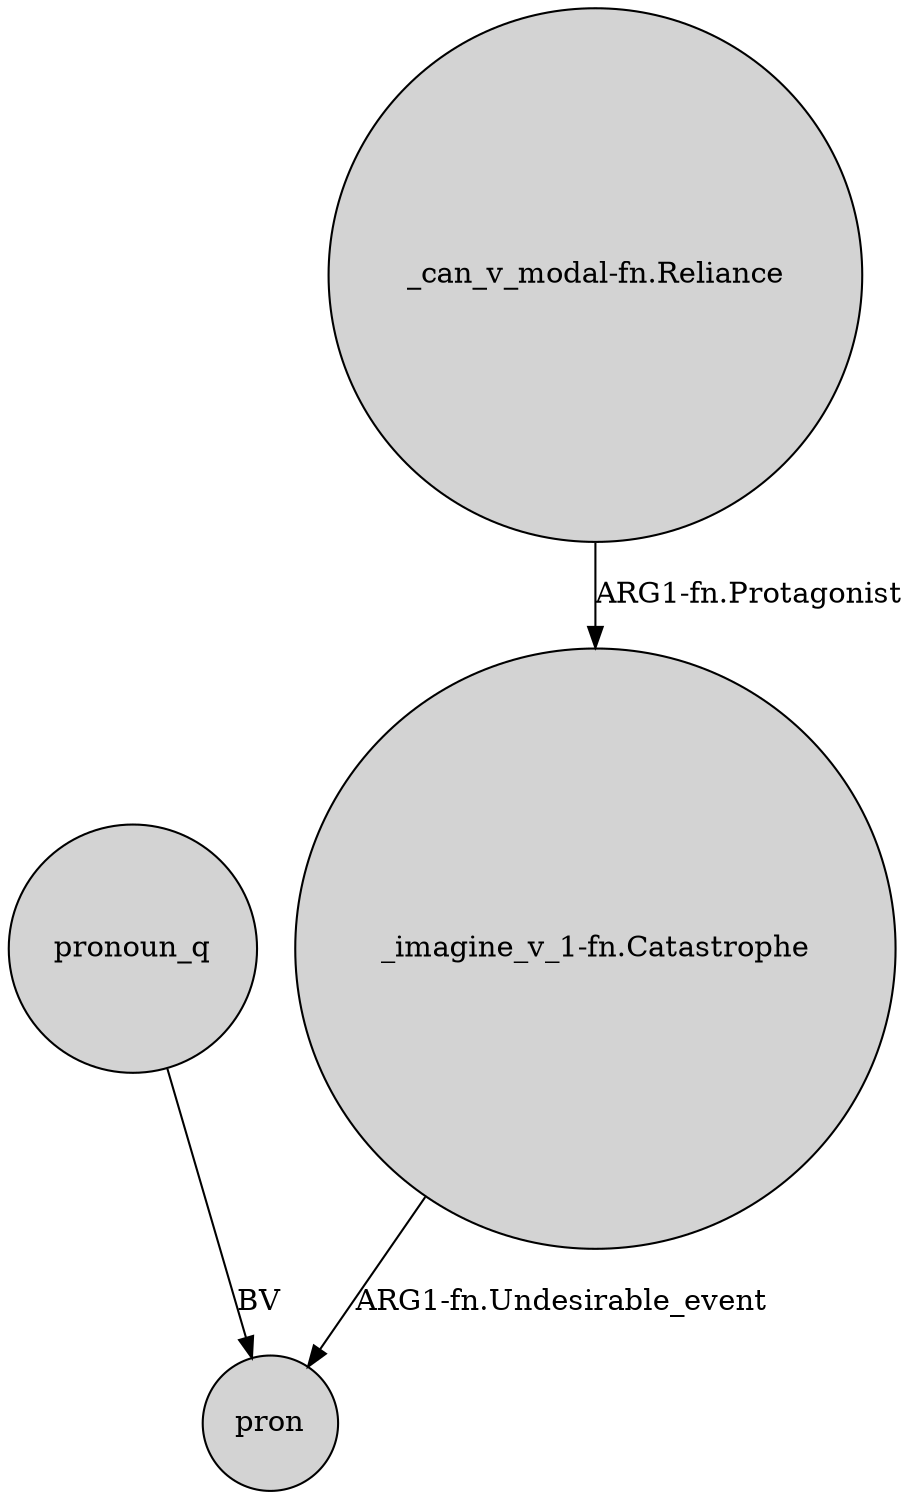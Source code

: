 digraph {
	node [shape=circle style=filled]
	pronoun_q -> pron [label=BV]
	"_can_v_modal-fn.Reliance" -> "_imagine_v_1-fn.Catastrophe" [label="ARG1-fn.Protagonist"]
	"_imagine_v_1-fn.Catastrophe" -> pron [label="ARG1-fn.Undesirable_event"]
}
